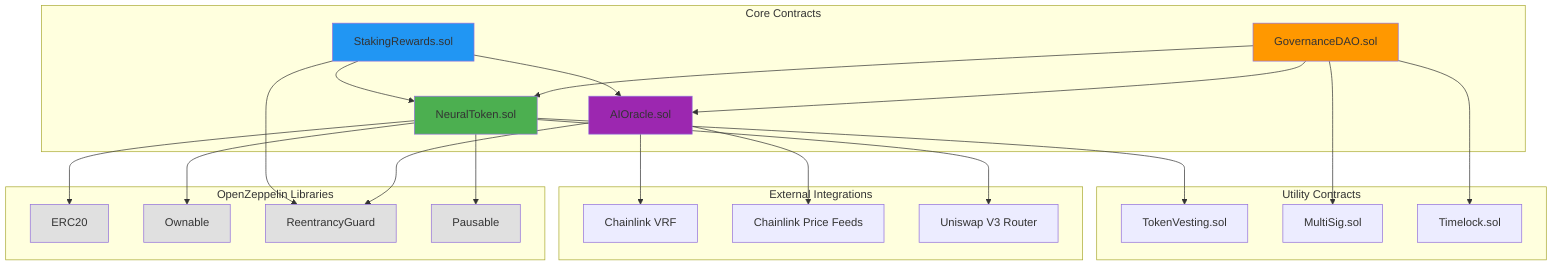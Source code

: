 graph TB
    subgraph "Core Contracts"
        A[NeuralToken.sol]
        B[StakingRewards.sol]
        C[GovernanceDAO.sol]
        D[AIOracle.sol]
    end

    subgraph "Utility Contracts"
        E[TokenVesting.sol]
        F[MultiSig.sol]
        G[Timelock.sol]
    end

    subgraph "External Integrations"
        H[Chainlink VRF]
        I[Chainlink Price Feeds]
        J[Uniswap V3 Router]
    end

    subgraph "OpenZeppelin Libraries"
        K[ERC20]
        L[Ownable]
        M[ReentrancyGuard]
        N[Pausable]
    end

    A --> K
    A --> L
    A --> N
    A --> E

    B --> A
    B --> M
    B --> D

    C --> A
    C --> F
    C --> G
    C --> D

    D --> H
    D --> I
    D --> M

    A --> J

    style A fill:#4CAF50
    style B fill:#2196F3
    style C fill:#FF9800
    style D fill:#9C27B0
    style K fill:#E0E0E0
    style L fill:#E0E0E0
    style M fill:#E0E0E0
    style N fill:#E0E0E0